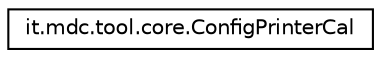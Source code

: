 digraph "Graphical Class Hierarchy"
{
 // LATEX_PDF_SIZE
  edge [fontname="Helvetica",fontsize="10",labelfontname="Helvetica",labelfontsize="10"];
  node [fontname="Helvetica",fontsize="10",shape=record];
  rankdir="LR";
  Node0 [label="it.mdc.tool.core.ConfigPrinterCal",height=0.2,width=0.4,color="black", fillcolor="white", style="filled",URL="$de/d7a/classit_1_1mdc_1_1tool_1_1core_1_1_config_printer_cal.html",tooltip=" "];
}

